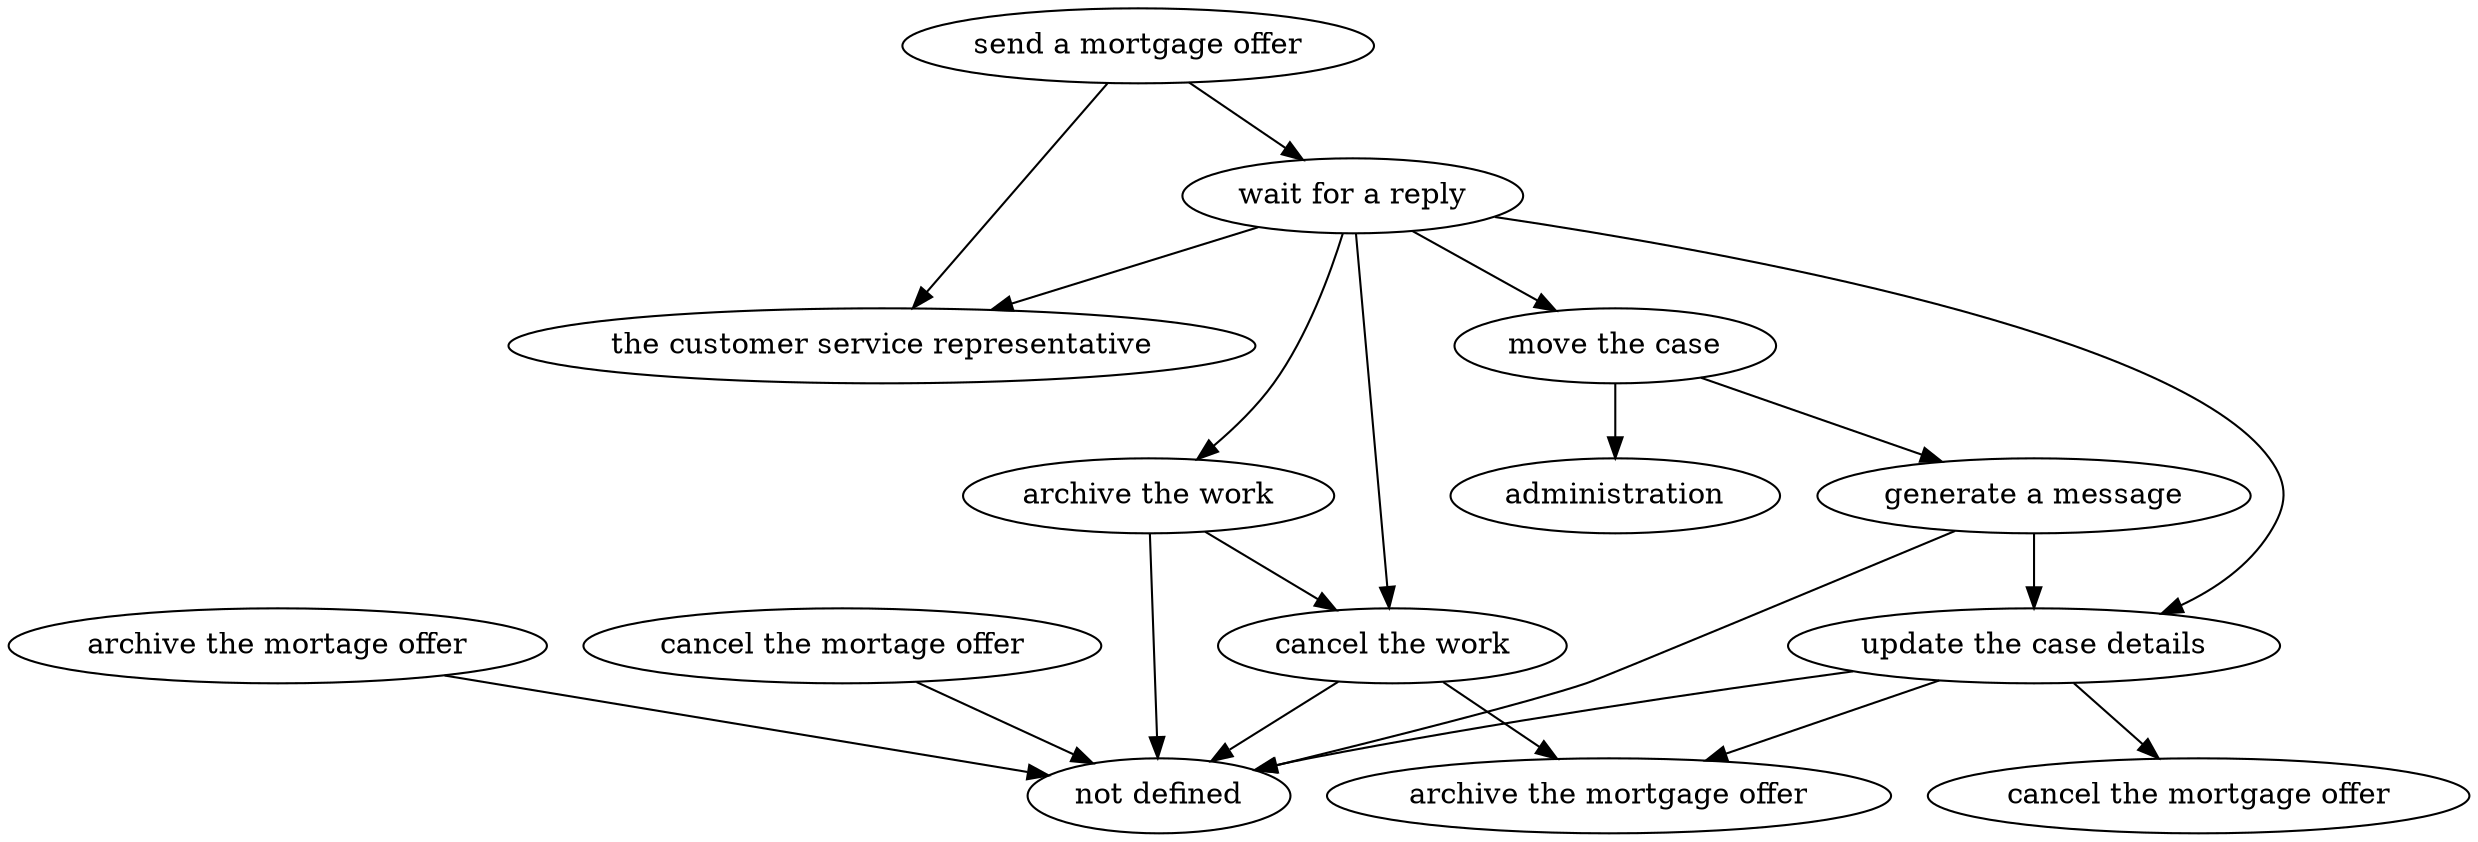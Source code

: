 strict digraph "doc-9.2" {
	graph [name="doc-9.2"];
	"send a mortgage offer"	[attrs="{'type': 'Activity', 'label': 'send a mortgage offer'}"];
	"wait for a reply"	[attrs="{'type': 'Activity', 'label': 'wait for a reply'}"];
	"send a mortgage offer" -> "wait for a reply"	[attrs="{'type': 'flow', 'label': 'flow'}"];
	"the customer service representative"	[attrs="{'type': 'Actor', 'label': 'the customer service representative'}"];
	"send a mortgage offer" -> "the customer service representative"	[attrs="{'type': 'actor performer', 'label': 'actor performer'}"];
	"update the case details"	[attrs="{'type': 'Activity', 'label': 'update the case details'}"];
	"wait for a reply" -> "update the case details"	[attrs="{'type': 'flow', 'label': 'flow'}"];
	"archive the work"	[attrs="{'type': 'Activity', 'label': 'archive the work'}"];
	"wait for a reply" -> "archive the work"	[attrs="{'type': 'flow', 'label': 'flow'}"];
	"cancel the work"	[attrs="{'type': 'Activity', 'label': 'cancel the work'}"];
	"wait for a reply" -> "cancel the work"	[attrs="{'type': 'flow', 'label': 'flow'}"];
	"move the case"	[attrs="{'type': 'Activity', 'label': 'move the case'}"];
	"wait for a reply" -> "move the case"	[attrs="{'type': 'flow', 'label': 'flow'}"];
	"wait for a reply" -> "the customer service representative"	[attrs="{'type': 'actor performer', 'label': 'actor performer'}"];
	"archive the mortgage offer"	[attrs="{'type': 'Activity', 'label': 'archive the mortgage offer'}"];
	"update the case details" -> "archive the mortgage offer"	[attrs="{'type': 'flow', 'label': 'flow'}"];
	"cancel the mortgage offer"	[attrs="{'type': 'Activity', 'label': 'cancel the mortgage offer'}"];
	"update the case details" -> "cancel the mortgage offer"	[attrs="{'type': 'flow', 'label': 'flow'}"];
	"not defined"	[attrs="{'type': 'Actor', 'label': 'not defined'}"];
	"update the case details" -> "not defined"	[attrs="{'type': 'actor performer', 'label': 'actor performer'}"];
	"archive the work" -> "cancel the work"	[attrs="{'type': 'flow', 'label': 'flow'}"];
	"archive the work" -> "not defined"	[attrs="{'type': 'actor performer', 'label': 'actor performer'}"];
	"cancel the work" -> "archive the mortgage offer"	[attrs="{'type': 'flow', 'label': 'flow'}"];
	"cancel the work" -> "not defined"	[attrs="{'type': 'actor performer', 'label': 'actor performer'}"];
	"generate a message"	[attrs="{'type': 'Activity', 'label': 'generate a message'}"];
	"move the case" -> "generate a message"	[attrs="{'type': 'flow', 'label': 'flow'}"];
	administration	[attrs="{'type': 'Actor', 'label': 'administration'}"];
	"move the case" -> administration	[attrs="{'type': 'actor performer', 'label': 'actor performer'}"];
	"generate a message" -> "update the case details"	[attrs="{'type': 'flow', 'label': 'flow'}"];
	"generate a message" -> "not defined"	[attrs="{'type': 'actor performer', 'label': 'actor performer'}"];
	"archive the mortage offer"	[attrs="{'type': 'Activity', 'label': 'archive the mortage offer'}"];
	"archive the mortage offer" -> "not defined"	[attrs="{'type': 'actor performer', 'label': 'actor performer'}"];
	"cancel the mortage offer"	[attrs="{'type': 'Activity', 'label': 'cancel the mortage offer'}"];
	"cancel the mortage offer" -> "not defined"	[attrs="{'type': 'actor performer', 'label': 'actor performer'}"];
}
